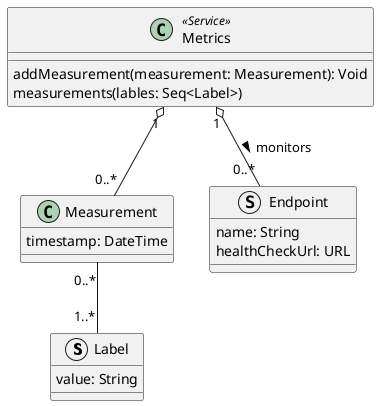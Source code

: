 @startuml metrics-service-domain-model

struct Label {
    value: String
}

class Measurement {
    timestamp: DateTime
}

Measurement "0..*" -- "1..*" Label

struct Endpoint {
    name: String
    healthCheckUrl: URL
}

class Metrics <<Service>> {
    addMeasurement(measurement: Measurement): Void
    measurements(lables: Seq<Label>)
}

Metrics "1" o-- "0..*" Endpoint : "monitors >"
Metrics "1" o-- "0..*" Measurement

@enduml
